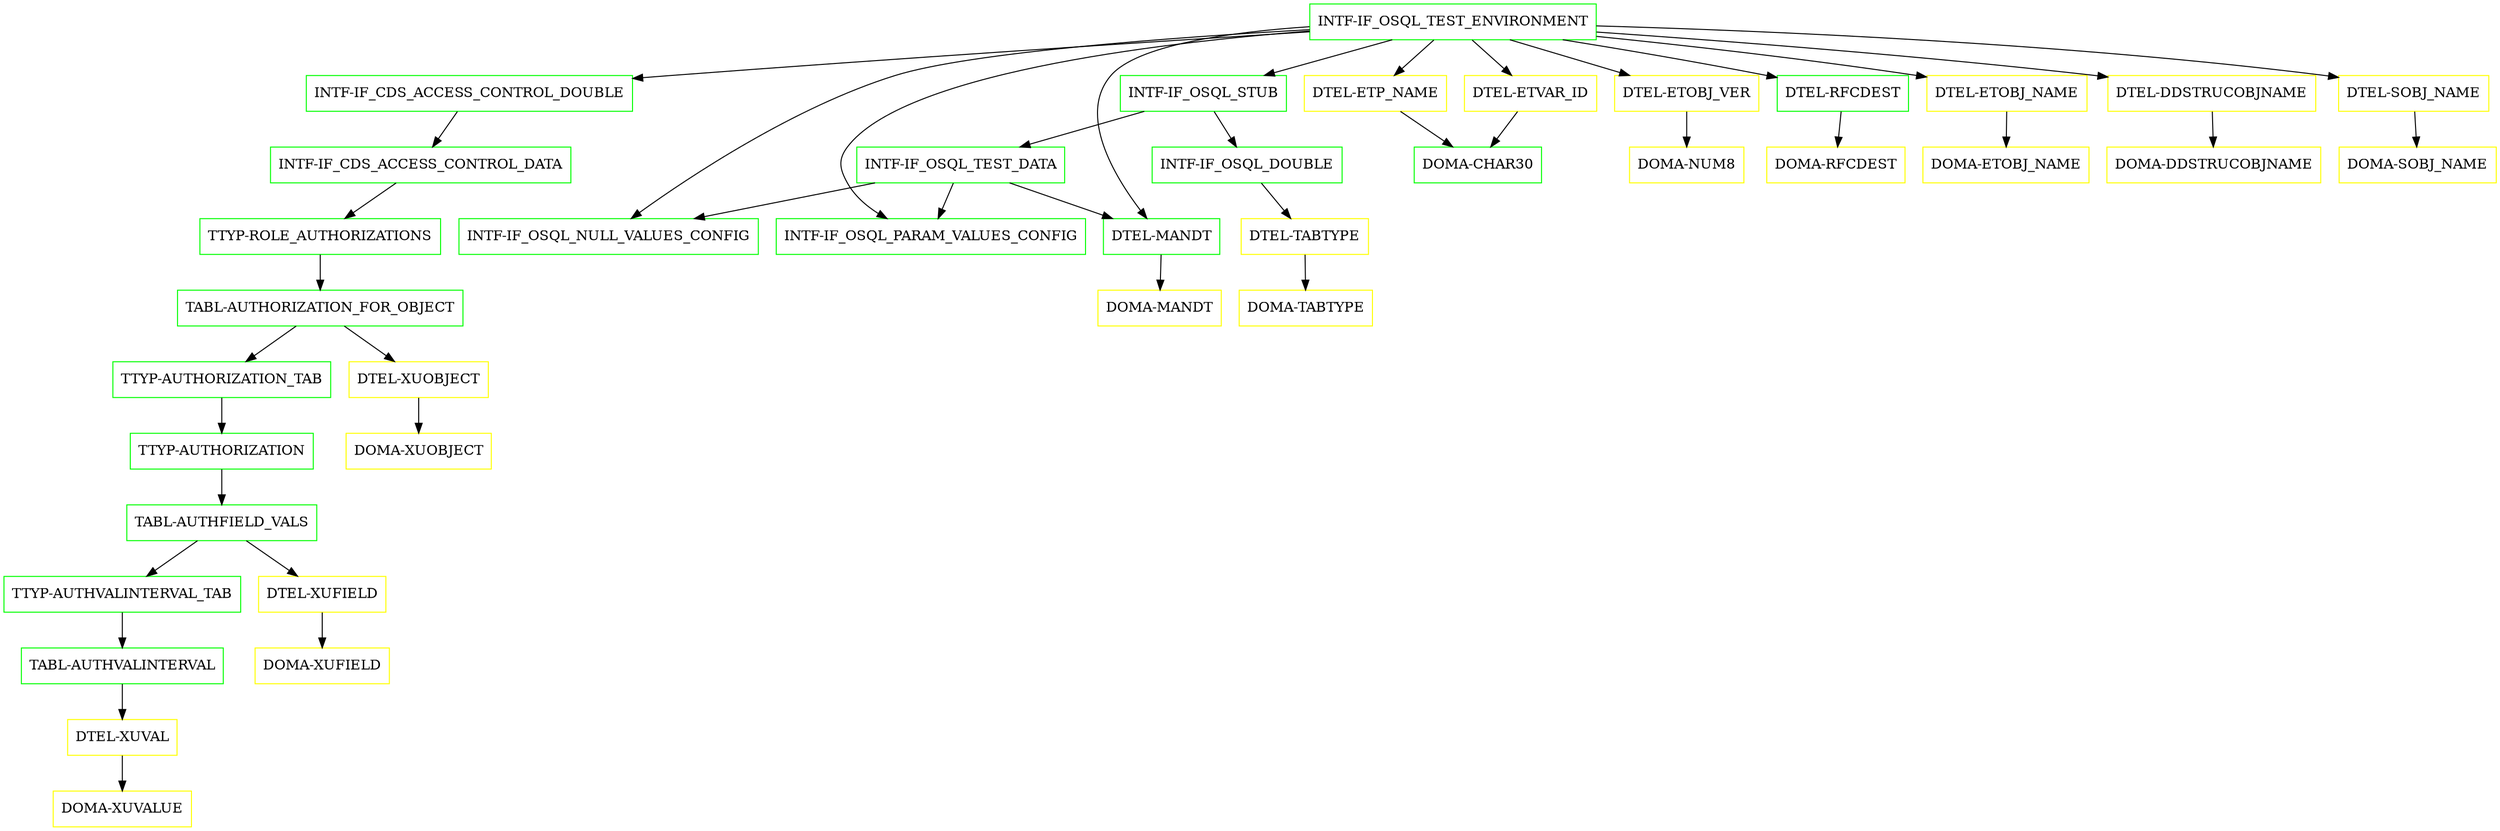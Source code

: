 digraph G {
  "INTF-IF_OSQL_TEST_ENVIRONMENT" [shape=box,color=green];
  "INTF-IF_CDS_ACCESS_CONTROL_DOUBLE" [shape=box,color=green,URL="./INTF_IF_CDS_ACCESS_CONTROL_DOUBLE.html"];
  "INTF-IF_CDS_ACCESS_CONTROL_DATA" [shape=box,color=green,URL="./INTF_IF_CDS_ACCESS_CONTROL_DATA.html"];
  "TTYP-ROLE_AUTHORIZATIONS" [shape=box,color=green,URL="./TTYP_ROLE_AUTHORIZATIONS.html"];
  "TABL-AUTHORIZATION_FOR_OBJECT" [shape=box,color=green,URL="./TABL_AUTHORIZATION_FOR_OBJECT.html"];
  "TTYP-AUTHORIZATION_TAB" [shape=box,color=green,URL="./TTYP_AUTHORIZATION_TAB.html"];
  "TTYP-AUTHORIZATION" [shape=box,color=green,URL="./TTYP_AUTHORIZATION.html"];
  "TABL-AUTHFIELD_VALS" [shape=box,color=green,URL="./TABL_AUTHFIELD_VALS.html"];
  "TTYP-AUTHVALINTERVAL_TAB" [shape=box,color=green,URL="./TTYP_AUTHVALINTERVAL_TAB.html"];
  "TABL-AUTHVALINTERVAL" [shape=box,color=green,URL="./TABL_AUTHVALINTERVAL.html"];
  "DTEL-XUVAL" [shape=box,color=yellow,URL="./DTEL_XUVAL.html"];
  "DOMA-XUVALUE" [shape=box,color=yellow,URL="./DOMA_XUVALUE.html"];
  "DTEL-XUFIELD" [shape=box,color=yellow,URL="./DTEL_XUFIELD.html"];
  "DOMA-XUFIELD" [shape=box,color=yellow,URL="./DOMA_XUFIELD.html"];
  "DTEL-XUOBJECT" [shape=box,color=yellow,URL="./DTEL_XUOBJECT.html"];
  "DOMA-XUOBJECT" [shape=box,color=yellow,URL="./DOMA_XUOBJECT.html"];
  "INTF-IF_OSQL_NULL_VALUES_CONFIG" [shape=box,color=green,URL="./INTF_IF_OSQL_NULL_VALUES_CONFIG.html"];
  "INTF-IF_OSQL_PARAM_VALUES_CONFIG" [shape=box,color=green,URL="./INTF_IF_OSQL_PARAM_VALUES_CONFIG.html"];
  "INTF-IF_OSQL_STUB" [shape=box,color=green,URL="./INTF_IF_OSQL_STUB.html"];
  "INTF-IF_OSQL_TEST_DATA" [shape=box,color=green,URL="./INTF_IF_OSQL_TEST_DATA.html"];
  "DTEL-MANDT" [shape=box,color=green,URL="./DTEL_MANDT.html"];
  "DOMA-MANDT" [shape=box,color=yellow,URL="./DOMA_MANDT.html"];
  "INTF-IF_OSQL_DOUBLE" [shape=box,color=green,URL="./INTF_IF_OSQL_DOUBLE.html"];
  "DTEL-TABTYPE" [shape=box,color=yellow,URL="./DTEL_TABTYPE.html"];
  "DOMA-TABTYPE" [shape=box,color=yellow,URL="./DOMA_TABTYPE.html"];
  "DTEL-ETP_NAME" [shape=box,color=yellow,URL="./DTEL_ETP_NAME.html"];
  "DOMA-CHAR30" [shape=box,color=green,URL="./DOMA_CHAR30.html"];
  "DTEL-ETVAR_ID" [shape=box,color=yellow,URL="./DTEL_ETVAR_ID.html"];
  "DTEL-ETOBJ_VER" [shape=box,color=yellow,URL="./DTEL_ETOBJ_VER.html"];
  "DOMA-NUM8" [shape=box,color=yellow,URL="./DOMA_NUM8.html"];
  "DTEL-RFCDEST" [shape=box,color=green,URL="./DTEL_RFCDEST.html"];
  "DOMA-RFCDEST" [shape=box,color=yellow,URL="./DOMA_RFCDEST.html"];
  "DTEL-ETOBJ_NAME" [shape=box,color=yellow,URL="./DTEL_ETOBJ_NAME.html"];
  "DOMA-ETOBJ_NAME" [shape=box,color=yellow,URL="./DOMA_ETOBJ_NAME.html"];
  "DTEL-DDSTRUCOBJNAME" [shape=box,color=yellow,URL="./DTEL_DDSTRUCOBJNAME.html"];
  "DOMA-DDSTRUCOBJNAME" [shape=box,color=yellow,URL="./DOMA_DDSTRUCOBJNAME.html"];
  "DTEL-SOBJ_NAME" [shape=box,color=yellow,URL="./DTEL_SOBJ_NAME.html"];
  "DOMA-SOBJ_NAME" [shape=box,color=yellow,URL="./DOMA_SOBJ_NAME.html"];
  "INTF-IF_OSQL_TEST_ENVIRONMENT" -> "DTEL-SOBJ_NAME";
  "INTF-IF_OSQL_TEST_ENVIRONMENT" -> "DTEL-DDSTRUCOBJNAME";
  "INTF-IF_OSQL_TEST_ENVIRONMENT" -> "DTEL-ETOBJ_NAME";
  "INTF-IF_OSQL_TEST_ENVIRONMENT" -> "DTEL-RFCDEST";
  "INTF-IF_OSQL_TEST_ENVIRONMENT" -> "DTEL-ETOBJ_VER";
  "INTF-IF_OSQL_TEST_ENVIRONMENT" -> "DTEL-ETVAR_ID";
  "INTF-IF_OSQL_TEST_ENVIRONMENT" -> "DTEL-ETP_NAME";
  "INTF-IF_OSQL_TEST_ENVIRONMENT" -> "DTEL-MANDT";
  "INTF-IF_OSQL_TEST_ENVIRONMENT" -> "INTF-IF_OSQL_STUB";
  "INTF-IF_OSQL_TEST_ENVIRONMENT" -> "INTF-IF_OSQL_PARAM_VALUES_CONFIG";
  "INTF-IF_OSQL_TEST_ENVIRONMENT" -> "INTF-IF_OSQL_NULL_VALUES_CONFIG";
  "INTF-IF_OSQL_TEST_ENVIRONMENT" -> "INTF-IF_CDS_ACCESS_CONTROL_DOUBLE";
  "INTF-IF_CDS_ACCESS_CONTROL_DOUBLE" -> "INTF-IF_CDS_ACCESS_CONTROL_DATA";
  "INTF-IF_CDS_ACCESS_CONTROL_DATA" -> "TTYP-ROLE_AUTHORIZATIONS";
  "TTYP-ROLE_AUTHORIZATIONS" -> "TABL-AUTHORIZATION_FOR_OBJECT";
  "TABL-AUTHORIZATION_FOR_OBJECT" -> "DTEL-XUOBJECT";
  "TABL-AUTHORIZATION_FOR_OBJECT" -> "TTYP-AUTHORIZATION_TAB";
  "TTYP-AUTHORIZATION_TAB" -> "TTYP-AUTHORIZATION";
  "TTYP-AUTHORIZATION" -> "TABL-AUTHFIELD_VALS";
  "TABL-AUTHFIELD_VALS" -> "DTEL-XUFIELD";
  "TABL-AUTHFIELD_VALS" -> "TTYP-AUTHVALINTERVAL_TAB";
  "TTYP-AUTHVALINTERVAL_TAB" -> "TABL-AUTHVALINTERVAL";
  "TABL-AUTHVALINTERVAL" -> "DTEL-XUVAL";
  "DTEL-XUVAL" -> "DOMA-XUVALUE";
  "DTEL-XUFIELD" -> "DOMA-XUFIELD";
  "DTEL-XUOBJECT" -> "DOMA-XUOBJECT";
  "INTF-IF_OSQL_STUB" -> "INTF-IF_OSQL_DOUBLE";
  "INTF-IF_OSQL_STUB" -> "INTF-IF_OSQL_TEST_DATA";
  "INTF-IF_OSQL_TEST_DATA" -> "DTEL-MANDT";
  "INTF-IF_OSQL_TEST_DATA" -> "INTF-IF_OSQL_PARAM_VALUES_CONFIG";
  "INTF-IF_OSQL_TEST_DATA" -> "INTF-IF_OSQL_NULL_VALUES_CONFIG";
  "DTEL-MANDT" -> "DOMA-MANDT";
  "INTF-IF_OSQL_DOUBLE" -> "DTEL-TABTYPE";
  "DTEL-TABTYPE" -> "DOMA-TABTYPE";
  "DTEL-ETP_NAME" -> "DOMA-CHAR30";
  "DTEL-ETVAR_ID" -> "DOMA-CHAR30";
  "DTEL-ETOBJ_VER" -> "DOMA-NUM8";
  "DTEL-RFCDEST" -> "DOMA-RFCDEST";
  "DTEL-ETOBJ_NAME" -> "DOMA-ETOBJ_NAME";
  "DTEL-DDSTRUCOBJNAME" -> "DOMA-DDSTRUCOBJNAME";
  "DTEL-SOBJ_NAME" -> "DOMA-SOBJ_NAME";
}
